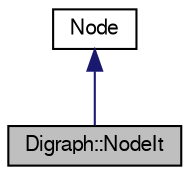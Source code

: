 digraph "Digraph::NodeIt"
{
 // LATEX_PDF_SIZE
  edge [fontname="FreeSans",fontsize="10",labelfontname="FreeSans",labelfontsize="10"];
  node [fontname="FreeSans",fontsize="10",shape=record];
  Node0 [label="Digraph::NodeIt",height=0.2,width=0.4,color="black", fillcolor="grey75", style="filled", fontcolor="black",tooltip="Iterator class for the nodes."];
  Node1 -> Node0 [dir="back",color="midnightblue",fontsize="10",style="solid",fontname="FreeSans"];
  Node1 [label="Node",height=0.2,width=0.4,color="black", fillcolor="white", style="filled",URL="$a04921.html",tooltip="The node type of the digraph."];
}
